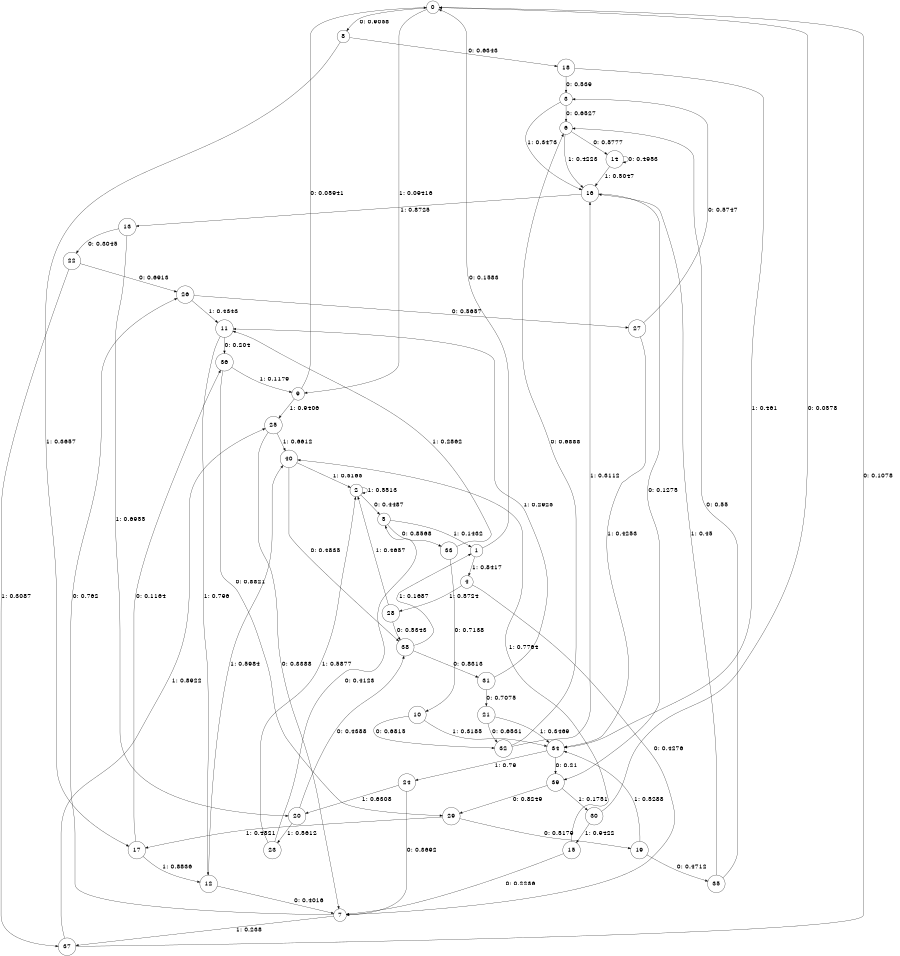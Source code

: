 digraph "ch34faceL7" {
size = "6,8.5";
ratio = "fill";
node [shape = circle];
node [fontsize = 24];
edge [fontsize = 24];
0 -> 8 [label = "0: 0.9058   "];
0 -> 9 [label = "1: 0.09416  "];
1 -> 0 [label = "0: 0.1583   "];
1 -> 4 [label = "1: 0.8417   "];
2 -> 5 [label = "0: 0.4487   "];
2 -> 2 [label = "1: 0.5513   "];
3 -> 6 [label = "0: 0.6527   "];
3 -> 16 [label = "1: 0.3473   "];
4 -> 7 [label = "0: 0.4276   "];
4 -> 28 [label = "1: 0.5724   "];
5 -> 33 [label = "0: 0.8568   "];
5 -> 1 [label = "1: 0.1432   "];
6 -> 14 [label = "0: 0.5777   "];
6 -> 16 [label = "1: 0.4223   "];
7 -> 26 [label = "0: 0.762    "];
7 -> 37 [label = "1: 0.238    "];
8 -> 18 [label = "0: 0.6343   "];
8 -> 17 [label = "1: 0.3657   "];
9 -> 0 [label = "0: 0.05941  "];
9 -> 25 [label = "1: 0.9406   "];
10 -> 32 [label = "0: 0.6815   "];
10 -> 34 [label = "1: 0.3185   "];
11 -> 36 [label = "0: 0.204    "];
11 -> 12 [label = "1: 0.796    "];
12 -> 7 [label = "0: 0.4016   "];
12 -> 40 [label = "1: 0.5984   "];
13 -> 22 [label = "0: 0.3045   "];
13 -> 20 [label = "1: 0.6955   "];
14 -> 14 [label = "0: 0.4953   "];
14 -> 16 [label = "1: 0.5047   "];
15 -> 7 [label = "0: 0.2236   "];
15 -> 40 [label = "1: 0.7764   "];
16 -> 39 [label = "0: 0.1275   "];
16 -> 13 [label = "1: 0.8725   "];
17 -> 36 [label = "0: 0.1164   "];
17 -> 12 [label = "1: 0.8836   "];
18 -> 3 [label = "0: 0.539    "];
18 -> 34 [label = "1: 0.461    "];
19 -> 35 [label = "0: 0.4712   "];
19 -> 34 [label = "1: 0.5288   "];
20 -> 38 [label = "0: 0.4388   "];
20 -> 23 [label = "1: 0.5612   "];
21 -> 32 [label = "0: 0.6531   "];
21 -> 34 [label = "1: 0.3469   "];
22 -> 26 [label = "0: 0.6913   "];
22 -> 37 [label = "1: 0.3087   "];
23 -> 5 [label = "0: 0.4123   "];
23 -> 2 [label = "1: 0.5877   "];
24 -> 7 [label = "0: 0.3692   "];
24 -> 20 [label = "1: 0.6308   "];
25 -> 7 [label = "0: 0.3388   "];
25 -> 40 [label = "1: 0.6612   "];
26 -> 27 [label = "0: 0.5657   "];
26 -> 11 [label = "1: 0.4343   "];
27 -> 3 [label = "0: 0.5747   "];
27 -> 34 [label = "1: 0.4253   "];
28 -> 38 [label = "0: 0.5343   "];
28 -> 2 [label = "1: 0.4657   "];
29 -> 19 [label = "0: 0.5179   "];
29 -> 17 [label = "1: 0.4821   "];
30 -> 0 [label = "0: 0.0578   "];
30 -> 15 [label = "1: 0.9422   "];
31 -> 21 [label = "0: 0.7075   "];
31 -> 11 [label = "1: 0.2925   "];
32 -> 6 [label = "0: 0.6888   "];
32 -> 16 [label = "1: 0.3112   "];
33 -> 10 [label = "0: 0.7138   "];
33 -> 11 [label = "1: 0.2862   "];
34 -> 39 [label = "0: 0.21     "];
34 -> 24 [label = "1: 0.79     "];
35 -> 6 [label = "0: 0.55     "];
35 -> 16 [label = "1: 0.45     "];
36 -> 29 [label = "0: 0.8821   "];
36 -> 9 [label = "1: 0.1179   "];
37 -> 0 [label = "0: 0.1078   "];
37 -> 25 [label = "1: 0.8922   "];
38 -> 31 [label = "0: 0.8313   "];
38 -> 1 [label = "1: 0.1687   "];
39 -> 29 [label = "0: 0.8249   "];
39 -> 30 [label = "1: 0.1751   "];
40 -> 38 [label = "0: 0.4835   "];
40 -> 2 [label = "1: 0.5165   "];
}